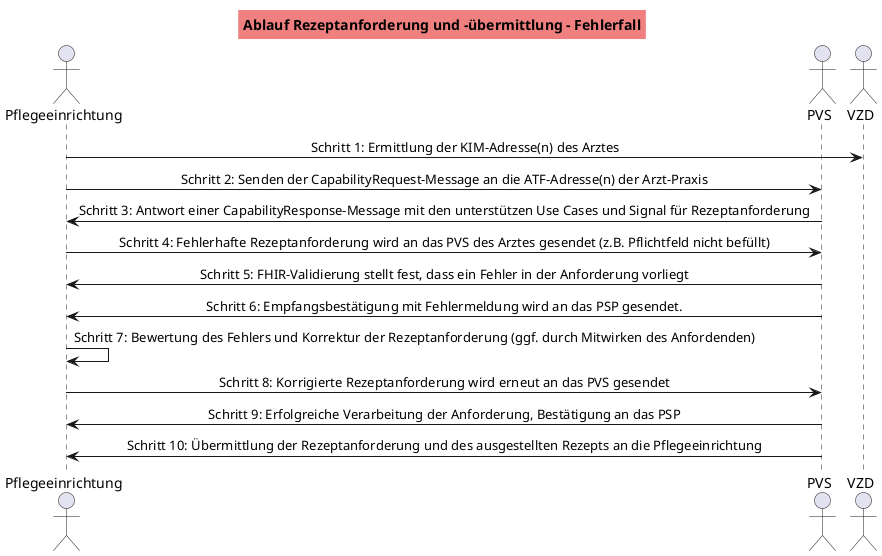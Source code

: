 @startuml
skinparam defaultTextAlignment center
<style>
title {
  backgroundColor LightCoral
  borderColor Gray
}
activityDiagram {
  diamond {
    BackgroundColor #Error
  }
}
legend {
  backgroundColor White
}
</style>
actor Pflegeeinrichtung as PSP
actor PVS as PVS
actor VZD

title Ablauf Rezeptanforderung und -übermittlung - Fehlerfall

PSP -> VZD: Schritt 1: Ermittlung der KIM-Adresse(n) des Arztes
PSP -> PVS: Schritt 2: Senden der CapabilityRequest-Message an die ATF-Adresse(n) der Arzt-Praxis
PVS -> PSP: Schritt 3: Antwort einer CapabilityResponse-Message mit den unterstützen Use Cases und Signal für Rezeptanforderung
PSP -> PVS: Schritt 4: Fehlerhafte Rezeptanforderung wird an das PVS des Arztes gesendet (z.B. Pflichtfeld nicht befüllt)
PVS -> PSP: Schritt 5: FHIR-Validierung stellt fest, dass ein Fehler in der Anforderung vorliegt
PVS -> PSP: Schritt 6: Empfangsbestätigung mit Fehlermeldung wird an das PSP gesendet. 
PSP -> PSP: Schritt 7: Bewertung des Fehlers und Korrektur der Rezeptanforderung (ggf. durch Mitwirken des Anfordenden)
PSP -> PVS: Schritt 8: Korrigierte Rezeptanforderung wird erneut an das PVS gesendet
PVS -> PSP: Schritt 9: Erfolgreiche Verarbeitung der Anforderung, Bestätigung an das PSP
PVS -> PSP: Schritt 10: Übermittlung der Rezeptanforderung und des ausgestellten Rezepts an die Pflegeeinrichtung

@enduml